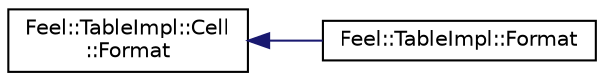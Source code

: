 digraph "Graphical Class Hierarchy"
{
 // LATEX_PDF_SIZE
  edge [fontname="Helvetica",fontsize="10",labelfontname="Helvetica",labelfontsize="10"];
  node [fontname="Helvetica",fontsize="10",shape=record];
  rankdir="LR";
  Node0 [label="Feel::TableImpl::Cell\l::Format",height=0.2,width=0.4,color="black", fillcolor="white", style="filled",URL="$structFeel_1_1TableImpl_1_1Cell_1_1Format.html",tooltip="Format of a Cell in a Table."];
  Node0 -> Node1 [dir="back",color="midnightblue",fontsize="10",style="solid",fontname="Helvetica"];
  Node1 [label="Feel::TableImpl::Format",height=0.2,width=0.4,color="black", fillcolor="white", style="filled",URL="$structFeel_1_1TableImpl_1_1Format.html",tooltip="Format of a Table inherits of Cell::Format which define the defaut format of cell (can be override in..."];
}
